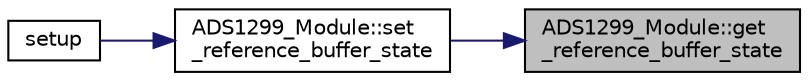 digraph "ADS1299_Module::get_reference_buffer_state"
{
 // LATEX_PDF_SIZE
  edge [fontname="Helvetica",fontsize="10",labelfontname="Helvetica",labelfontsize="10"];
  node [fontname="Helvetica",fontsize="10",shape=record];
  rankdir="RL";
  Node1 [label="ADS1299_Module::get\l_reference_buffer_state",height=0.2,width=0.4,color="black", fillcolor="grey75", style="filled", fontcolor="black",tooltip="Gets the power state of the internal reference buffer."];
  Node1 -> Node2 [dir="back",color="midnightblue",fontsize="10",style="solid",fontname="Helvetica"];
  Node2 [label="ADS1299_Module::set\l_reference_buffer_state",height=0.2,width=0.4,color="black", fillcolor="white", style="filled",URL="$class_a_d_s1299___module.html#ad9efde212eb1a8a5a1e1fa9783196229",tooltip="Sets the power state of the internal reference buffer."];
  Node2 -> Node3 [dir="back",color="midnightblue",fontsize="10",style="solid",fontname="Helvetica"];
  Node3 [label="setup",height=0.2,width=0.4,color="black", fillcolor="white", style="filled",URL="$_sparker___d_a_q_8ino.html#a4fc01d736fe50cf5b977f755b675f11d",tooltip="Sets up the ADS1299 and required interfaces."];
}
